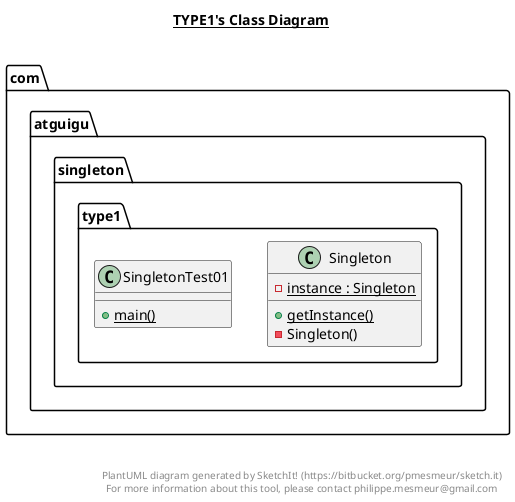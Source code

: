 @startuml

title __TYPE1's Class Diagram__\n

  namespace com.atguigu.singleton {
    namespace type1 {
      class com.atguigu.singleton.type1.Singleton {
          {static} - instance : Singleton
          {static} + getInstance()
          - Singleton()
      }
    }
  }
  

  namespace com.atguigu.singleton {
    namespace type1 {
      class com.atguigu.singleton.type1.SingletonTest01 {
          {static} + main()
      }
    }
  }
  



right footer


PlantUML diagram generated by SketchIt! (https://bitbucket.org/pmesmeur/sketch.it)
For more information about this tool, please contact philippe.mesmeur@gmail.com
endfooter

@enduml
